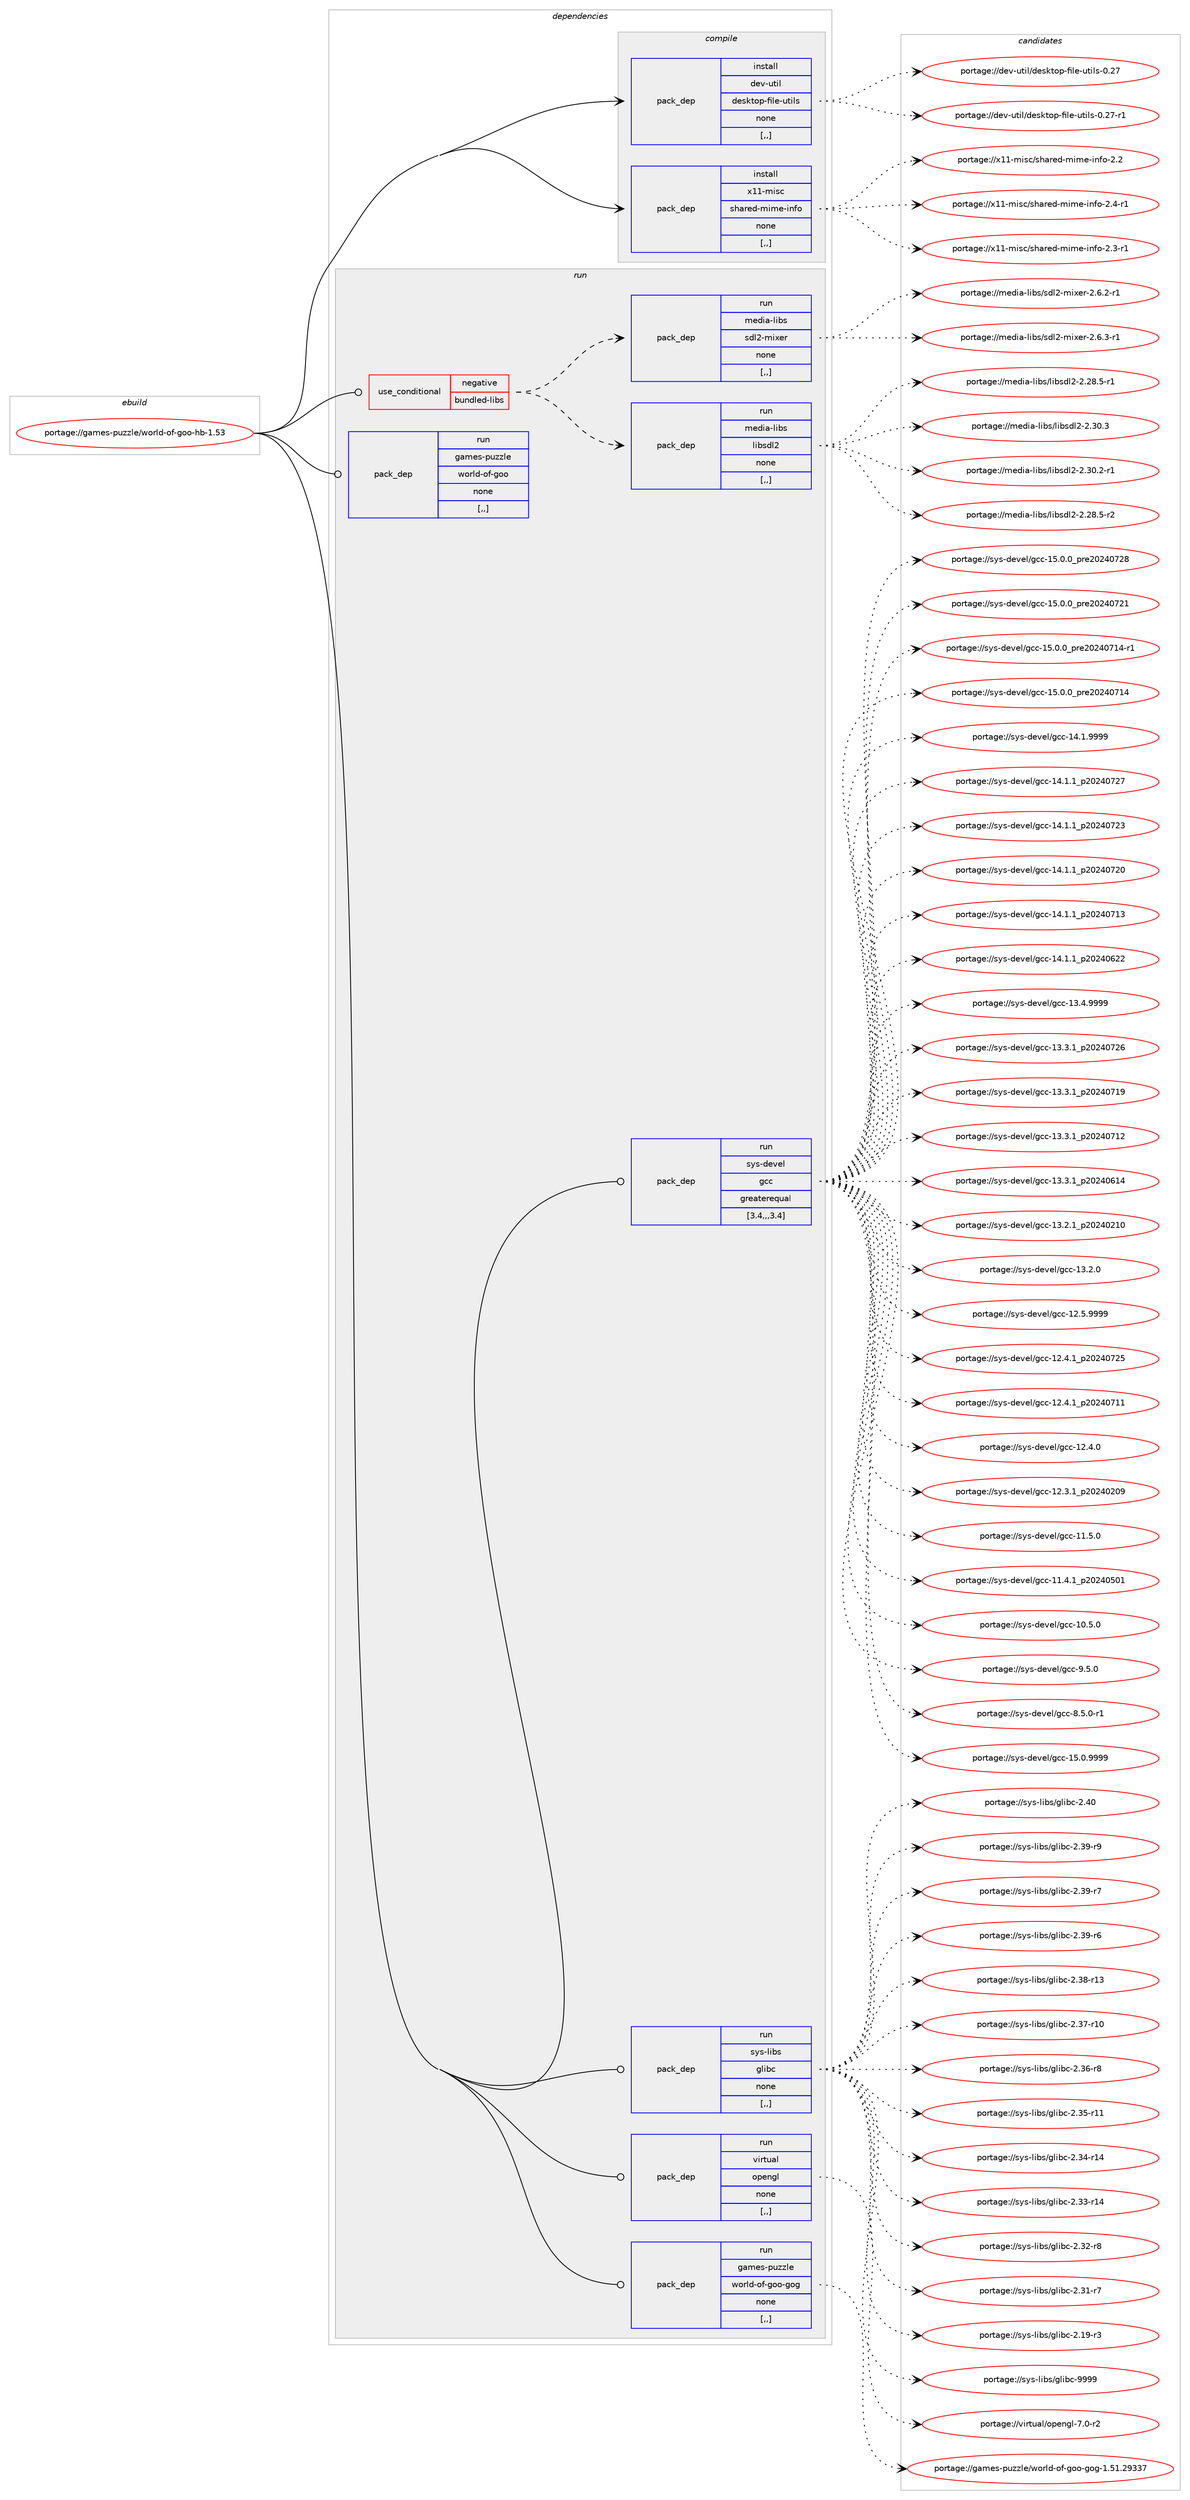 digraph prolog {

# *************
# Graph options
# *************

newrank=true;
concentrate=true;
compound=true;
graph [rankdir=LR,fontname=Helvetica,fontsize=10,ranksep=1.5];#, ranksep=2.5, nodesep=0.2];
edge  [arrowhead=vee];
node  [fontname=Helvetica,fontsize=10];

# **********
# The ebuild
# **********

subgraph cluster_leftcol {
color=gray;
label=<<i>ebuild</i>>;
id [label="portage://games-puzzle/world-of-goo-hb-1.53", color=red, width=4, href="../games-puzzle/world-of-goo-hb-1.53.svg"];
}

# ****************
# The dependencies
# ****************

subgraph cluster_midcol {
color=gray;
label=<<i>dependencies</i>>;
subgraph cluster_compile {
fillcolor="#eeeeee";
style=filled;
label=<<i>compile</i>>;
subgraph pack166157 {
dependency231979 [label=<<TABLE BORDER="0" CELLBORDER="1" CELLSPACING="0" CELLPADDING="4" WIDTH="220"><TR><TD ROWSPAN="6" CELLPADDING="30">pack_dep</TD></TR><TR><TD WIDTH="110">install</TD></TR><TR><TD>dev-util</TD></TR><TR><TD>desktop-file-utils</TD></TR><TR><TD>none</TD></TR><TR><TD>[,,]</TD></TR></TABLE>>, shape=none, color=blue];
}
id:e -> dependency231979:w [weight=20,style="solid",arrowhead="vee"];
subgraph pack166158 {
dependency231980 [label=<<TABLE BORDER="0" CELLBORDER="1" CELLSPACING="0" CELLPADDING="4" WIDTH="220"><TR><TD ROWSPAN="6" CELLPADDING="30">pack_dep</TD></TR><TR><TD WIDTH="110">install</TD></TR><TR><TD>x11-misc</TD></TR><TR><TD>shared-mime-info</TD></TR><TR><TD>none</TD></TR><TR><TD>[,,]</TD></TR></TABLE>>, shape=none, color=blue];
}
id:e -> dependency231980:w [weight=20,style="solid",arrowhead="vee"];
}
subgraph cluster_compileandrun {
fillcolor="#eeeeee";
style=filled;
label=<<i>compile and run</i>>;
}
subgraph cluster_run {
fillcolor="#eeeeee";
style=filled;
label=<<i>run</i>>;
subgraph cond64304 {
dependency231981 [label=<<TABLE BORDER="0" CELLBORDER="1" CELLSPACING="0" CELLPADDING="4"><TR><TD ROWSPAN="3" CELLPADDING="10">use_conditional</TD></TR><TR><TD>negative</TD></TR><TR><TD>bundled-libs</TD></TR></TABLE>>, shape=none, color=red];
subgraph pack166159 {
dependency231982 [label=<<TABLE BORDER="0" CELLBORDER="1" CELLSPACING="0" CELLPADDING="4" WIDTH="220"><TR><TD ROWSPAN="6" CELLPADDING="30">pack_dep</TD></TR><TR><TD WIDTH="110">run</TD></TR><TR><TD>media-libs</TD></TR><TR><TD>libsdl2</TD></TR><TR><TD>none</TD></TR><TR><TD>[,,]</TD></TR></TABLE>>, shape=none, color=blue];
}
dependency231981:e -> dependency231982:w [weight=20,style="dashed",arrowhead="vee"];
subgraph pack166160 {
dependency231983 [label=<<TABLE BORDER="0" CELLBORDER="1" CELLSPACING="0" CELLPADDING="4" WIDTH="220"><TR><TD ROWSPAN="6" CELLPADDING="30">pack_dep</TD></TR><TR><TD WIDTH="110">run</TD></TR><TR><TD>media-libs</TD></TR><TR><TD>sdl2-mixer</TD></TR><TR><TD>none</TD></TR><TR><TD>[,,]</TD></TR></TABLE>>, shape=none, color=blue];
}
dependency231981:e -> dependency231983:w [weight=20,style="dashed",arrowhead="vee"];
}
id:e -> dependency231981:w [weight=20,style="solid",arrowhead="odot"];
subgraph pack166161 {
dependency231984 [label=<<TABLE BORDER="0" CELLBORDER="1" CELLSPACING="0" CELLPADDING="4" WIDTH="220"><TR><TD ROWSPAN="6" CELLPADDING="30">pack_dep</TD></TR><TR><TD WIDTH="110">run</TD></TR><TR><TD>sys-devel</TD></TR><TR><TD>gcc</TD></TR><TR><TD>greaterequal</TD></TR><TR><TD>[3.4,,,3.4]</TD></TR></TABLE>>, shape=none, color=blue];
}
id:e -> dependency231984:w [weight=20,style="solid",arrowhead="odot"];
subgraph pack166162 {
dependency231985 [label=<<TABLE BORDER="0" CELLBORDER="1" CELLSPACING="0" CELLPADDING="4" WIDTH="220"><TR><TD ROWSPAN="6" CELLPADDING="30">pack_dep</TD></TR><TR><TD WIDTH="110">run</TD></TR><TR><TD>sys-libs</TD></TR><TR><TD>glibc</TD></TR><TR><TD>none</TD></TR><TR><TD>[,,]</TD></TR></TABLE>>, shape=none, color=blue];
}
id:e -> dependency231985:w [weight=20,style="solid",arrowhead="odot"];
subgraph pack166163 {
dependency231986 [label=<<TABLE BORDER="0" CELLBORDER="1" CELLSPACING="0" CELLPADDING="4" WIDTH="220"><TR><TD ROWSPAN="6" CELLPADDING="30">pack_dep</TD></TR><TR><TD WIDTH="110">run</TD></TR><TR><TD>virtual</TD></TR><TR><TD>opengl</TD></TR><TR><TD>none</TD></TR><TR><TD>[,,]</TD></TR></TABLE>>, shape=none, color=blue];
}
id:e -> dependency231986:w [weight=20,style="solid",arrowhead="odot"];
subgraph pack166164 {
dependency231987 [label=<<TABLE BORDER="0" CELLBORDER="1" CELLSPACING="0" CELLPADDING="4" WIDTH="220"><TR><TD ROWSPAN="6" CELLPADDING="30">pack_dep</TD></TR><TR><TD WIDTH="110">run</TD></TR><TR><TD>games-puzzle</TD></TR><TR><TD>world-of-goo</TD></TR><TR><TD>none</TD></TR><TR><TD>[,,]</TD></TR></TABLE>>, shape=none, color=blue];
}
id:e -> dependency231987:w [weight=20,style="solid",arrowhead="odot"];
subgraph pack166165 {
dependency231988 [label=<<TABLE BORDER="0" CELLBORDER="1" CELLSPACING="0" CELLPADDING="4" WIDTH="220"><TR><TD ROWSPAN="6" CELLPADDING="30">pack_dep</TD></TR><TR><TD WIDTH="110">run</TD></TR><TR><TD>games-puzzle</TD></TR><TR><TD>world-of-goo-gog</TD></TR><TR><TD>none</TD></TR><TR><TD>[,,]</TD></TR></TABLE>>, shape=none, color=blue];
}
id:e -> dependency231988:w [weight=20,style="solid",arrowhead="odot"];
}
}

# **************
# The candidates
# **************

subgraph cluster_choices {
rank=same;
color=gray;
label=<<i>candidates</i>>;

subgraph choice166157 {
color=black;
nodesep=1;
choice1001011184511711610510847100101115107116111112451021051081014511711610510811545484650554511449 [label="portage://dev-util/desktop-file-utils-0.27-r1", color=red, width=4,href="../dev-util/desktop-file-utils-0.27-r1.svg"];
choice100101118451171161051084710010111510711611111245102105108101451171161051081154548465055 [label="portage://dev-util/desktop-file-utils-0.27", color=red, width=4,href="../dev-util/desktop-file-utils-0.27.svg"];
dependency231979:e -> choice1001011184511711610510847100101115107116111112451021051081014511711610510811545484650554511449:w [style=dotted,weight="100"];
dependency231979:e -> choice100101118451171161051084710010111510711611111245102105108101451171161051081154548465055:w [style=dotted,weight="100"];
}
subgraph choice166158 {
color=black;
nodesep=1;
choice1204949451091051159947115104971141011004510910510910145105110102111455046524511449 [label="portage://x11-misc/shared-mime-info-2.4-r1", color=red, width=4,href="../x11-misc/shared-mime-info-2.4-r1.svg"];
choice1204949451091051159947115104971141011004510910510910145105110102111455046514511449 [label="portage://x11-misc/shared-mime-info-2.3-r1", color=red, width=4,href="../x11-misc/shared-mime-info-2.3-r1.svg"];
choice120494945109105115994711510497114101100451091051091014510511010211145504650 [label="portage://x11-misc/shared-mime-info-2.2", color=red, width=4,href="../x11-misc/shared-mime-info-2.2.svg"];
dependency231980:e -> choice1204949451091051159947115104971141011004510910510910145105110102111455046524511449:w [style=dotted,weight="100"];
dependency231980:e -> choice1204949451091051159947115104971141011004510910510910145105110102111455046514511449:w [style=dotted,weight="100"];
dependency231980:e -> choice120494945109105115994711510497114101100451091051091014510511010211145504650:w [style=dotted,weight="100"];
}
subgraph choice166159 {
color=black;
nodesep=1;
choice10910110010597451081059811547108105981151001085045504651484651 [label="portage://media-libs/libsdl2-2.30.3", color=red, width=4,href="../media-libs/libsdl2-2.30.3.svg"];
choice109101100105974510810598115471081059811510010850455046514846504511449 [label="portage://media-libs/libsdl2-2.30.2-r1", color=red, width=4,href="../media-libs/libsdl2-2.30.2-r1.svg"];
choice109101100105974510810598115471081059811510010850455046505646534511450 [label="portage://media-libs/libsdl2-2.28.5-r2", color=red, width=4,href="../media-libs/libsdl2-2.28.5-r2.svg"];
choice109101100105974510810598115471081059811510010850455046505646534511449 [label="portage://media-libs/libsdl2-2.28.5-r1", color=red, width=4,href="../media-libs/libsdl2-2.28.5-r1.svg"];
dependency231982:e -> choice10910110010597451081059811547108105981151001085045504651484651:w [style=dotted,weight="100"];
dependency231982:e -> choice109101100105974510810598115471081059811510010850455046514846504511449:w [style=dotted,weight="100"];
dependency231982:e -> choice109101100105974510810598115471081059811510010850455046505646534511450:w [style=dotted,weight="100"];
dependency231982:e -> choice109101100105974510810598115471081059811510010850455046505646534511449:w [style=dotted,weight="100"];
}
subgraph choice166160 {
color=black;
nodesep=1;
choice1091011001059745108105981154711510010850451091051201011144550465446514511449 [label="portage://media-libs/sdl2-mixer-2.6.3-r1", color=red, width=4,href="../media-libs/sdl2-mixer-2.6.3-r1.svg"];
choice1091011001059745108105981154711510010850451091051201011144550465446504511449 [label="portage://media-libs/sdl2-mixer-2.6.2-r1", color=red, width=4,href="../media-libs/sdl2-mixer-2.6.2-r1.svg"];
dependency231983:e -> choice1091011001059745108105981154711510010850451091051201011144550465446514511449:w [style=dotted,weight="100"];
dependency231983:e -> choice1091011001059745108105981154711510010850451091051201011144550465446504511449:w [style=dotted,weight="100"];
}
subgraph choice166161 {
color=black;
nodesep=1;
choice1151211154510010111810110847103999945495346484657575757 [label="portage://sys-devel/gcc-15.0.9999", color=red, width=4,href="../sys-devel/gcc-15.0.9999.svg"];
choice1151211154510010111810110847103999945495346484648951121141015048505248555056 [label="portage://sys-devel/gcc-15.0.0_pre20240728", color=red, width=4,href="../sys-devel/gcc-15.0.0_pre20240728.svg"];
choice1151211154510010111810110847103999945495346484648951121141015048505248555049 [label="portage://sys-devel/gcc-15.0.0_pre20240721", color=red, width=4,href="../sys-devel/gcc-15.0.0_pre20240721.svg"];
choice11512111545100101118101108471039999454953464846489511211410150485052485549524511449 [label="portage://sys-devel/gcc-15.0.0_pre20240714-r1", color=red, width=4,href="../sys-devel/gcc-15.0.0_pre20240714-r1.svg"];
choice1151211154510010111810110847103999945495346484648951121141015048505248554952 [label="portage://sys-devel/gcc-15.0.0_pre20240714", color=red, width=4,href="../sys-devel/gcc-15.0.0_pre20240714.svg"];
choice1151211154510010111810110847103999945495246494657575757 [label="portage://sys-devel/gcc-14.1.9999", color=red, width=4,href="../sys-devel/gcc-14.1.9999.svg"];
choice1151211154510010111810110847103999945495246494649951125048505248555055 [label="portage://sys-devel/gcc-14.1.1_p20240727", color=red, width=4,href="../sys-devel/gcc-14.1.1_p20240727.svg"];
choice1151211154510010111810110847103999945495246494649951125048505248555051 [label="portage://sys-devel/gcc-14.1.1_p20240723", color=red, width=4,href="../sys-devel/gcc-14.1.1_p20240723.svg"];
choice1151211154510010111810110847103999945495246494649951125048505248555048 [label="portage://sys-devel/gcc-14.1.1_p20240720", color=red, width=4,href="../sys-devel/gcc-14.1.1_p20240720.svg"];
choice1151211154510010111810110847103999945495246494649951125048505248554951 [label="portage://sys-devel/gcc-14.1.1_p20240713", color=red, width=4,href="../sys-devel/gcc-14.1.1_p20240713.svg"];
choice1151211154510010111810110847103999945495246494649951125048505248545050 [label="portage://sys-devel/gcc-14.1.1_p20240622", color=red, width=4,href="../sys-devel/gcc-14.1.1_p20240622.svg"];
choice1151211154510010111810110847103999945495146524657575757 [label="portage://sys-devel/gcc-13.4.9999", color=red, width=4,href="../sys-devel/gcc-13.4.9999.svg"];
choice1151211154510010111810110847103999945495146514649951125048505248555054 [label="portage://sys-devel/gcc-13.3.1_p20240726", color=red, width=4,href="../sys-devel/gcc-13.3.1_p20240726.svg"];
choice1151211154510010111810110847103999945495146514649951125048505248554957 [label="portage://sys-devel/gcc-13.3.1_p20240719", color=red, width=4,href="../sys-devel/gcc-13.3.1_p20240719.svg"];
choice1151211154510010111810110847103999945495146514649951125048505248554950 [label="portage://sys-devel/gcc-13.3.1_p20240712", color=red, width=4,href="../sys-devel/gcc-13.3.1_p20240712.svg"];
choice1151211154510010111810110847103999945495146514649951125048505248544952 [label="portage://sys-devel/gcc-13.3.1_p20240614", color=red, width=4,href="../sys-devel/gcc-13.3.1_p20240614.svg"];
choice1151211154510010111810110847103999945495146504649951125048505248504948 [label="portage://sys-devel/gcc-13.2.1_p20240210", color=red, width=4,href="../sys-devel/gcc-13.2.1_p20240210.svg"];
choice1151211154510010111810110847103999945495146504648 [label="portage://sys-devel/gcc-13.2.0", color=red, width=4,href="../sys-devel/gcc-13.2.0.svg"];
choice1151211154510010111810110847103999945495046534657575757 [label="portage://sys-devel/gcc-12.5.9999", color=red, width=4,href="../sys-devel/gcc-12.5.9999.svg"];
choice1151211154510010111810110847103999945495046524649951125048505248555053 [label="portage://sys-devel/gcc-12.4.1_p20240725", color=red, width=4,href="../sys-devel/gcc-12.4.1_p20240725.svg"];
choice1151211154510010111810110847103999945495046524649951125048505248554949 [label="portage://sys-devel/gcc-12.4.1_p20240711", color=red, width=4,href="../sys-devel/gcc-12.4.1_p20240711.svg"];
choice1151211154510010111810110847103999945495046524648 [label="portage://sys-devel/gcc-12.4.0", color=red, width=4,href="../sys-devel/gcc-12.4.0.svg"];
choice1151211154510010111810110847103999945495046514649951125048505248504857 [label="portage://sys-devel/gcc-12.3.1_p20240209", color=red, width=4,href="../sys-devel/gcc-12.3.1_p20240209.svg"];
choice1151211154510010111810110847103999945494946534648 [label="portage://sys-devel/gcc-11.5.0", color=red, width=4,href="../sys-devel/gcc-11.5.0.svg"];
choice1151211154510010111810110847103999945494946524649951125048505248534849 [label="portage://sys-devel/gcc-11.4.1_p20240501", color=red, width=4,href="../sys-devel/gcc-11.4.1_p20240501.svg"];
choice1151211154510010111810110847103999945494846534648 [label="portage://sys-devel/gcc-10.5.0", color=red, width=4,href="../sys-devel/gcc-10.5.0.svg"];
choice11512111545100101118101108471039999455746534648 [label="portage://sys-devel/gcc-9.5.0", color=red, width=4,href="../sys-devel/gcc-9.5.0.svg"];
choice115121115451001011181011084710399994556465346484511449 [label="portage://sys-devel/gcc-8.5.0-r1", color=red, width=4,href="../sys-devel/gcc-8.5.0-r1.svg"];
dependency231984:e -> choice1151211154510010111810110847103999945495346484657575757:w [style=dotted,weight="100"];
dependency231984:e -> choice1151211154510010111810110847103999945495346484648951121141015048505248555056:w [style=dotted,weight="100"];
dependency231984:e -> choice1151211154510010111810110847103999945495346484648951121141015048505248555049:w [style=dotted,weight="100"];
dependency231984:e -> choice11512111545100101118101108471039999454953464846489511211410150485052485549524511449:w [style=dotted,weight="100"];
dependency231984:e -> choice1151211154510010111810110847103999945495346484648951121141015048505248554952:w [style=dotted,weight="100"];
dependency231984:e -> choice1151211154510010111810110847103999945495246494657575757:w [style=dotted,weight="100"];
dependency231984:e -> choice1151211154510010111810110847103999945495246494649951125048505248555055:w [style=dotted,weight="100"];
dependency231984:e -> choice1151211154510010111810110847103999945495246494649951125048505248555051:w [style=dotted,weight="100"];
dependency231984:e -> choice1151211154510010111810110847103999945495246494649951125048505248555048:w [style=dotted,weight="100"];
dependency231984:e -> choice1151211154510010111810110847103999945495246494649951125048505248554951:w [style=dotted,weight="100"];
dependency231984:e -> choice1151211154510010111810110847103999945495246494649951125048505248545050:w [style=dotted,weight="100"];
dependency231984:e -> choice1151211154510010111810110847103999945495146524657575757:w [style=dotted,weight="100"];
dependency231984:e -> choice1151211154510010111810110847103999945495146514649951125048505248555054:w [style=dotted,weight="100"];
dependency231984:e -> choice1151211154510010111810110847103999945495146514649951125048505248554957:w [style=dotted,weight="100"];
dependency231984:e -> choice1151211154510010111810110847103999945495146514649951125048505248554950:w [style=dotted,weight="100"];
dependency231984:e -> choice1151211154510010111810110847103999945495146514649951125048505248544952:w [style=dotted,weight="100"];
dependency231984:e -> choice1151211154510010111810110847103999945495146504649951125048505248504948:w [style=dotted,weight="100"];
dependency231984:e -> choice1151211154510010111810110847103999945495146504648:w [style=dotted,weight="100"];
dependency231984:e -> choice1151211154510010111810110847103999945495046534657575757:w [style=dotted,weight="100"];
dependency231984:e -> choice1151211154510010111810110847103999945495046524649951125048505248555053:w [style=dotted,weight="100"];
dependency231984:e -> choice1151211154510010111810110847103999945495046524649951125048505248554949:w [style=dotted,weight="100"];
dependency231984:e -> choice1151211154510010111810110847103999945495046524648:w [style=dotted,weight="100"];
dependency231984:e -> choice1151211154510010111810110847103999945495046514649951125048505248504857:w [style=dotted,weight="100"];
dependency231984:e -> choice1151211154510010111810110847103999945494946534648:w [style=dotted,weight="100"];
dependency231984:e -> choice1151211154510010111810110847103999945494946524649951125048505248534849:w [style=dotted,weight="100"];
dependency231984:e -> choice1151211154510010111810110847103999945494846534648:w [style=dotted,weight="100"];
dependency231984:e -> choice11512111545100101118101108471039999455746534648:w [style=dotted,weight="100"];
dependency231984:e -> choice115121115451001011181011084710399994556465346484511449:w [style=dotted,weight="100"];
}
subgraph choice166162 {
color=black;
nodesep=1;
choice11512111545108105981154710310810598994557575757 [label="portage://sys-libs/glibc-9999", color=red, width=4,href="../sys-libs/glibc-9999.svg"];
choice11512111545108105981154710310810598994550465248 [label="portage://sys-libs/glibc-2.40", color=red, width=4,href="../sys-libs/glibc-2.40.svg"];
choice115121115451081059811547103108105989945504651574511457 [label="portage://sys-libs/glibc-2.39-r9", color=red, width=4,href="../sys-libs/glibc-2.39-r9.svg"];
choice115121115451081059811547103108105989945504651574511455 [label="portage://sys-libs/glibc-2.39-r7", color=red, width=4,href="../sys-libs/glibc-2.39-r7.svg"];
choice115121115451081059811547103108105989945504651574511454 [label="portage://sys-libs/glibc-2.39-r6", color=red, width=4,href="../sys-libs/glibc-2.39-r6.svg"];
choice11512111545108105981154710310810598994550465156451144951 [label="portage://sys-libs/glibc-2.38-r13", color=red, width=4,href="../sys-libs/glibc-2.38-r13.svg"];
choice11512111545108105981154710310810598994550465155451144948 [label="portage://sys-libs/glibc-2.37-r10", color=red, width=4,href="../sys-libs/glibc-2.37-r10.svg"];
choice115121115451081059811547103108105989945504651544511456 [label="portage://sys-libs/glibc-2.36-r8", color=red, width=4,href="../sys-libs/glibc-2.36-r8.svg"];
choice11512111545108105981154710310810598994550465153451144949 [label="portage://sys-libs/glibc-2.35-r11", color=red, width=4,href="../sys-libs/glibc-2.35-r11.svg"];
choice11512111545108105981154710310810598994550465152451144952 [label="portage://sys-libs/glibc-2.34-r14", color=red, width=4,href="../sys-libs/glibc-2.34-r14.svg"];
choice11512111545108105981154710310810598994550465151451144952 [label="portage://sys-libs/glibc-2.33-r14", color=red, width=4,href="../sys-libs/glibc-2.33-r14.svg"];
choice115121115451081059811547103108105989945504651504511456 [label="portage://sys-libs/glibc-2.32-r8", color=red, width=4,href="../sys-libs/glibc-2.32-r8.svg"];
choice115121115451081059811547103108105989945504651494511455 [label="portage://sys-libs/glibc-2.31-r7", color=red, width=4,href="../sys-libs/glibc-2.31-r7.svg"];
choice115121115451081059811547103108105989945504649574511451 [label="portage://sys-libs/glibc-2.19-r3", color=red, width=4,href="../sys-libs/glibc-2.19-r3.svg"];
dependency231985:e -> choice11512111545108105981154710310810598994557575757:w [style=dotted,weight="100"];
dependency231985:e -> choice11512111545108105981154710310810598994550465248:w [style=dotted,weight="100"];
dependency231985:e -> choice115121115451081059811547103108105989945504651574511457:w [style=dotted,weight="100"];
dependency231985:e -> choice115121115451081059811547103108105989945504651574511455:w [style=dotted,weight="100"];
dependency231985:e -> choice115121115451081059811547103108105989945504651574511454:w [style=dotted,weight="100"];
dependency231985:e -> choice11512111545108105981154710310810598994550465156451144951:w [style=dotted,weight="100"];
dependency231985:e -> choice11512111545108105981154710310810598994550465155451144948:w [style=dotted,weight="100"];
dependency231985:e -> choice115121115451081059811547103108105989945504651544511456:w [style=dotted,weight="100"];
dependency231985:e -> choice11512111545108105981154710310810598994550465153451144949:w [style=dotted,weight="100"];
dependency231985:e -> choice11512111545108105981154710310810598994550465152451144952:w [style=dotted,weight="100"];
dependency231985:e -> choice11512111545108105981154710310810598994550465151451144952:w [style=dotted,weight="100"];
dependency231985:e -> choice115121115451081059811547103108105989945504651504511456:w [style=dotted,weight="100"];
dependency231985:e -> choice115121115451081059811547103108105989945504651494511455:w [style=dotted,weight="100"];
dependency231985:e -> choice115121115451081059811547103108105989945504649574511451:w [style=dotted,weight="100"];
}
subgraph choice166163 {
color=black;
nodesep=1;
choice1181051141161179710847111112101110103108455546484511450 [label="portage://virtual/opengl-7.0-r2", color=red, width=4,href="../virtual/opengl-7.0-r2.svg"];
dependency231986:e -> choice1181051141161179710847111112101110103108455546484511450:w [style=dotted,weight="100"];
}
subgraph choice166164 {
color=black;
nodesep=1;
}
subgraph choice166165 {
color=black;
nodesep=1;
choice1039710910111545112117122122108101471191111141081004511110245103111111451031111034549465349465057515155 [label="portage://games-puzzle/world-of-goo-gog-1.51.29337", color=red, width=4,href="../games-puzzle/world-of-goo-gog-1.51.29337.svg"];
dependency231988:e -> choice1039710910111545112117122122108101471191111141081004511110245103111111451031111034549465349465057515155:w [style=dotted,weight="100"];
}
}

}
